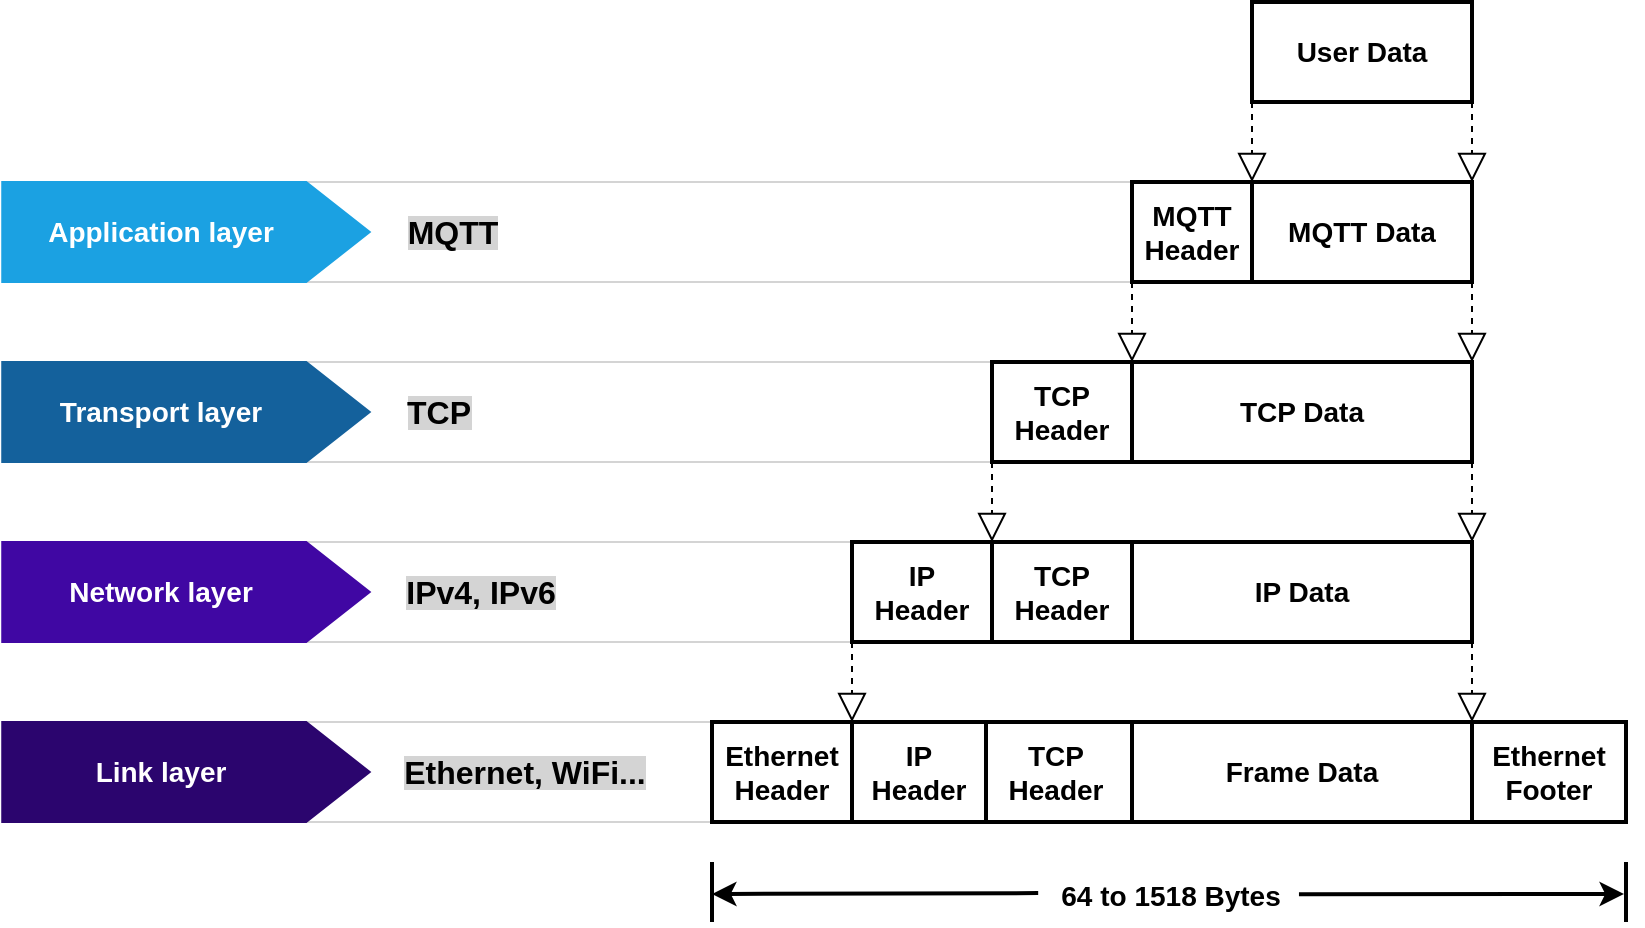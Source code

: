 <mxfile>
    <diagram id="Ka8opqvUa0Jf9B41JSHn" name="Page-1">
        <mxGraphModel dx="385" dy="216" grid="1" gridSize="10" guides="1" tooltips="1" connect="1" arrows="1" fold="1" page="1" pageScale="1" pageWidth="827" pageHeight="1169" math="0" shadow="0">
            <root>
                <object label="" id="0">
                    <mxCell/>
                </object>
                <mxCell id="1" parent="0"/>
                <mxCell id="68" value="" style="endArrow=none;html=1;fontColor=#FFFFFF;strokeColor=#D4D4D4;" edge="1" parent="1">
                    <mxGeometry width="50" height="50" relative="1" as="geometry">
                        <mxPoint x="160" y="120" as="sourcePoint"/>
                        <mxPoint x="592" y="120" as="targetPoint"/>
                    </mxGeometry>
                </mxCell>
                <mxCell id="67" value="" style="endArrow=none;html=1;fontColor=#FFFFFF;strokeColor=#D4D4D4;" edge="1" parent="1">
                    <mxGeometry width="50" height="50" relative="1" as="geometry">
                        <mxPoint x="160" y="170" as="sourcePoint"/>
                        <mxPoint x="592" y="170" as="targetPoint"/>
                    </mxGeometry>
                </mxCell>
                <mxCell id="66" value="" style="endArrow=none;html=1;fontColor=#FFFFFF;strokeColor=#D4D4D4;" edge="1" parent="1">
                    <mxGeometry width="50" height="50" relative="1" as="geometry">
                        <mxPoint x="160" y="210" as="sourcePoint"/>
                        <mxPoint x="532" y="210" as="targetPoint"/>
                    </mxGeometry>
                </mxCell>
                <mxCell id="65" value="" style="endArrow=none;html=1;fontColor=#FFFFFF;strokeColor=#D4D4D4;" edge="1" parent="1">
                    <mxGeometry width="50" height="50" relative="1" as="geometry">
                        <mxPoint x="150" y="260" as="sourcePoint"/>
                        <mxPoint x="522" y="260" as="targetPoint"/>
                    </mxGeometry>
                </mxCell>
                <mxCell id="64" value="" style="endArrow=none;html=1;fontColor=#FFFFFF;strokeColor=#D4D4D4;" edge="1" parent="1">
                    <mxGeometry width="50" height="50" relative="1" as="geometry">
                        <mxPoint x="135" y="300" as="sourcePoint"/>
                        <mxPoint x="453.556" y="300" as="targetPoint"/>
                    </mxGeometry>
                </mxCell>
                <mxCell id="62" value="" style="endArrow=none;html=1;fontColor=#FFFFFF;strokeColor=#D4D4D4;" edge="1" parent="1">
                    <mxGeometry width="50" height="50" relative="1" as="geometry">
                        <mxPoint x="150" y="350" as="sourcePoint"/>
                        <mxPoint x="468.556" y="350" as="targetPoint"/>
                    </mxGeometry>
                </mxCell>
                <mxCell id="61" value="" style="endArrow=none;html=1;fontColor=#FFFFFF;strokeColor=#D4D4D4;" edge="1" parent="1">
                    <mxGeometry width="50" height="50" relative="1" as="geometry">
                        <mxPoint x="158" y="440" as="sourcePoint"/>
                        <mxPoint x="388" y="440" as="targetPoint"/>
                    </mxGeometry>
                </mxCell>
                <mxCell id="60" value="" style="endArrow=none;html=1;fontColor=#FFFFFF;strokeColor=#D4D4D4;" edge="1" parent="1">
                    <mxGeometry width="50" height="50" relative="1" as="geometry">
                        <mxPoint x="163" y="390" as="sourcePoint"/>
                        <mxPoint x="393" y="390" as="targetPoint"/>
                    </mxGeometry>
                </mxCell>
                <mxCell id="2" value="&lt;font style=&quot;font-size: 14px;&quot;&gt;&lt;b&gt;User Data&lt;/b&gt;&lt;/font&gt;" style="rounded=0;whiteSpace=wrap;html=1;strokeWidth=2;" parent="1" vertex="1">
                    <mxGeometry x="636" y="30" width="110" height="50" as="geometry"/>
                </mxCell>
                <mxCell id="3" value="&lt;font style=&quot;font-size: 14px;&quot;&gt;&lt;b&gt;MQTT Data&lt;/b&gt;&lt;/font&gt;" style="rounded=0;whiteSpace=wrap;html=1;strokeWidth=2;" parent="1" vertex="1">
                    <mxGeometry x="636" y="120" width="110" height="50" as="geometry"/>
                </mxCell>
                <mxCell id="4" value="&lt;font style=&quot;font-size: 14px;&quot;&gt;&lt;b&gt;MQTT Header&lt;/b&gt;&lt;/font&gt;" style="rounded=0;whiteSpace=wrap;html=1;strokeWidth=2;" parent="1" vertex="1">
                    <mxGeometry x="576" y="120" width="60" height="50" as="geometry"/>
                </mxCell>
                <mxCell id="5" value="&lt;font style=&quot;font-size: 14px;&quot;&gt;&lt;b&gt;TCP Data&lt;/b&gt;&lt;/font&gt;" style="rounded=0;whiteSpace=wrap;html=1;strokeWidth=2;" parent="1" vertex="1">
                    <mxGeometry x="576" y="210" width="170" height="50" as="geometry"/>
                </mxCell>
                <mxCell id="6" value="&lt;font style=&quot;font-size: 14px;&quot;&gt;&lt;b&gt;TCP &lt;br&gt;Header&lt;/b&gt;&lt;/font&gt;" style="rounded=0;whiteSpace=wrap;html=1;strokeWidth=2;" parent="1" vertex="1">
                    <mxGeometry x="506" y="210" width="70" height="50" as="geometry"/>
                </mxCell>
                <mxCell id="7" value="&lt;font style=&quot;font-size: 14px;&quot;&gt;&lt;b&gt;IP Data&lt;/b&gt;&lt;/font&gt;" style="rounded=0;whiteSpace=wrap;html=1;strokeWidth=2;" parent="1" vertex="1">
                    <mxGeometry x="576" y="300" width="170" height="50" as="geometry"/>
                </mxCell>
                <mxCell id="8" value="&lt;font style=&quot;font-size: 14px;&quot;&gt;&lt;b&gt;TCP Header&lt;/b&gt;&lt;/font&gt;" style="rounded=0;whiteSpace=wrap;html=1;strokeWidth=2;" parent="1" vertex="1">
                    <mxGeometry x="506" y="300" width="70" height="50" as="geometry"/>
                </mxCell>
                <mxCell id="9" value="&lt;font style=&quot;font-size: 14px;&quot;&gt;&lt;b&gt;IP &lt;br&gt;Header&lt;/b&gt;&lt;/font&gt;" style="rounded=0;whiteSpace=wrap;html=1;strokeWidth=2;" parent="1" vertex="1">
                    <mxGeometry x="436" y="300" width="70" height="50" as="geometry"/>
                </mxCell>
                <mxCell id="10" value="&lt;font style=&quot;font-size: 14px;&quot;&gt;&lt;b&gt;Frame Data&lt;/b&gt;&lt;/font&gt;" style="rounded=0;whiteSpace=wrap;html=1;strokeWidth=2;" parent="1" vertex="1">
                    <mxGeometry x="576" y="390" width="170" height="50" as="geometry"/>
                </mxCell>
                <mxCell id="11" value="&lt;font style=&quot;font-size: 14px;&quot;&gt;&lt;b&gt;TCP&lt;br&gt;Header&lt;/b&gt;&lt;/font&gt;" style="rounded=0;whiteSpace=wrap;html=1;strokeWidth=2;" parent="1" vertex="1">
                    <mxGeometry x="500" y="390" width="76" height="50" as="geometry"/>
                </mxCell>
                <mxCell id="12" value="&lt;font style=&quot;font-size: 14px;&quot;&gt;&lt;b&gt;IP&lt;br&gt;Header&lt;/b&gt;&lt;/font&gt;" style="rounded=0;whiteSpace=wrap;html=1;strokeWidth=2;" parent="1" vertex="1">
                    <mxGeometry x="436" y="390" width="67" height="50" as="geometry"/>
                </mxCell>
                <mxCell id="13" value="&lt;font style=&quot;font-size: 14px;&quot;&gt;&lt;b&gt;Ethernet Header&lt;/b&gt;&lt;/font&gt;" style="rounded=0;whiteSpace=wrap;html=1;strokeWidth=2;" parent="1" vertex="1">
                    <mxGeometry x="366" y="390" width="70" height="50" as="geometry"/>
                </mxCell>
                <mxCell id="14" value="&lt;font style=&quot;font-size: 14px;&quot;&gt;&lt;b&gt;Ethernet&lt;br&gt;Footer&lt;/b&gt;&lt;/font&gt;" style="rounded=0;whiteSpace=wrap;html=1;strokeWidth=2;" parent="1" vertex="1">
                    <mxGeometry x="746" y="390" width="77" height="50" as="geometry"/>
                </mxCell>
                <mxCell id="30" value="&lt;font style=&quot;font-size: 16px;&quot;&gt;&lt;b style=&quot;background-color: rgb(212, 212, 212);&quot;&gt;Ethernet, WiFi...&lt;/b&gt;&lt;/font&gt;" style="text;html=1;align=center;verticalAlign=middle;resizable=0;points=[];autosize=1;strokeColor=none;fillColor=none;" parent="1" vertex="1">
                    <mxGeometry x="202" y="400" width="140" height="30" as="geometry"/>
                </mxCell>
                <mxCell id="31" value="&lt;font style=&quot;font-size: 16px;&quot;&gt;&lt;b style=&quot;background-color: rgb(212, 212, 212);&quot;&gt;IPv4, IPv6&lt;/b&gt;&lt;/font&gt;" style="text;html=1;align=center;verticalAlign=middle;resizable=0;points=[];autosize=1;strokeColor=none;fillColor=none;" parent="1" vertex="1">
                    <mxGeometry x="200" y="310" width="100" height="30" as="geometry"/>
                </mxCell>
                <mxCell id="32" value="&lt;font style=&quot;font-size: 16px;&quot;&gt;&lt;b style=&quot;background-color: rgb(212, 212, 212);&quot;&gt;TCP&lt;/b&gt;&lt;/font&gt;" style="text;html=1;align=center;verticalAlign=middle;resizable=0;points=[];autosize=1;strokeColor=none;fillColor=none;" parent="1" vertex="1">
                    <mxGeometry x="199" y="220" width="60" height="30" as="geometry"/>
                </mxCell>
                <mxCell id="33" value="&lt;font size=&quot;1&quot; style=&quot;&quot;&gt;&lt;b style=&quot;font-size: 16px; background-color: rgb(212, 212, 212);&quot;&gt;MQTT&lt;/b&gt;&lt;/font&gt;" style="text;html=1;align=center;verticalAlign=middle;resizable=0;points=[];autosize=1;strokeColor=none;fillColor=none;" parent="1" vertex="1">
                    <mxGeometry x="201" y="130" width="70" height="30" as="geometry"/>
                </mxCell>
                <mxCell id="35" value="" style="edgeStyle=none;html=1;endSize=12;endArrow=block;endFill=0;dashed=1;exitX=0;exitY=1;exitDx=0;exitDy=0;entryX=1;entryY=0;entryDx=0;entryDy=0;" parent="1" source="2" target="4" edge="1">
                    <mxGeometry width="160" relative="1" as="geometry">
                        <mxPoint x="380" y="210" as="sourcePoint"/>
                        <mxPoint x="540" y="210" as="targetPoint"/>
                    </mxGeometry>
                </mxCell>
                <mxCell id="36" value="" style="edgeStyle=none;html=1;endSize=12;endArrow=block;endFill=0;dashed=1;exitX=1;exitY=1;exitDx=0;exitDy=0;entryX=1;entryY=0;entryDx=0;entryDy=0;" parent="1" source="2" target="3" edge="1">
                    <mxGeometry width="160" relative="1" as="geometry">
                        <mxPoint x="380" y="210" as="sourcePoint"/>
                        <mxPoint x="540" y="210" as="targetPoint"/>
                    </mxGeometry>
                </mxCell>
                <mxCell id="37" value="" style="edgeStyle=none;html=1;endSize=12;endArrow=block;endFill=0;dashed=1;exitX=1;exitY=1;exitDx=0;exitDy=0;entryX=1;entryY=0;entryDx=0;entryDy=0;" parent="1" source="3" target="5" edge="1">
                    <mxGeometry width="160" relative="1" as="geometry">
                        <mxPoint x="770" y="170" as="sourcePoint"/>
                        <mxPoint x="770" y="210" as="targetPoint"/>
                    </mxGeometry>
                </mxCell>
                <mxCell id="38" value="" style="edgeStyle=none;html=1;endSize=12;endArrow=block;endFill=0;dashed=1;exitX=0;exitY=1;exitDx=0;exitDy=0;entryX=1;entryY=0;entryDx=0;entryDy=0;" parent="1" source="4" target="6" edge="1">
                    <mxGeometry width="160" relative="1" as="geometry">
                        <mxPoint x="766" y="100" as="sourcePoint"/>
                        <mxPoint x="766" y="140" as="targetPoint"/>
                    </mxGeometry>
                </mxCell>
                <mxCell id="39" value="" style="edgeStyle=none;html=1;endSize=12;endArrow=block;endFill=0;dashed=1;exitX=0;exitY=1;exitDx=0;exitDy=0;entryX=1;entryY=0;entryDx=0;entryDy=0;" parent="1" source="6" target="9" edge="1">
                    <mxGeometry width="160" relative="1" as="geometry">
                        <mxPoint x="776" y="110" as="sourcePoint"/>
                        <mxPoint x="776" y="150" as="targetPoint"/>
                    </mxGeometry>
                </mxCell>
                <mxCell id="40" value="" style="edgeStyle=none;html=1;endSize=12;endArrow=block;endFill=0;dashed=1;exitX=1;exitY=1;exitDx=0;exitDy=0;entryX=1;entryY=0;entryDx=0;entryDy=0;" parent="1" source="5" target="7" edge="1">
                    <mxGeometry width="160" relative="1" as="geometry">
                        <mxPoint x="786" y="120" as="sourcePoint"/>
                        <mxPoint x="786" y="160" as="targetPoint"/>
                    </mxGeometry>
                </mxCell>
                <mxCell id="41" value="" style="edgeStyle=none;html=1;endSize=12;endArrow=block;endFill=0;dashed=1;exitX=1;exitY=1;exitDx=0;exitDy=0;entryX=0;entryY=0;entryDx=0;entryDy=0;" parent="1" source="7" target="14" edge="1">
                    <mxGeometry width="160" relative="1" as="geometry">
                        <mxPoint x="796" y="130" as="sourcePoint"/>
                        <mxPoint x="796" y="170" as="targetPoint"/>
                    </mxGeometry>
                </mxCell>
                <mxCell id="42" value="" style="edgeStyle=none;html=1;endSize=12;endArrow=block;endFill=0;dashed=1;exitX=0;exitY=1;exitDx=0;exitDy=0;entryX=0;entryY=0;entryDx=0;entryDy=0;" parent="1" source="9" target="12" edge="1">
                    <mxGeometry width="160" relative="1" as="geometry">
                        <mxPoint x="806" y="140" as="sourcePoint"/>
                        <mxPoint x="806" y="180" as="targetPoint"/>
                    </mxGeometry>
                </mxCell>
                <mxCell id="43" value="" style="endArrow=none;html=1;strokeWidth=2;" parent="1" edge="1">
                    <mxGeometry width="50" height="50" relative="1" as="geometry">
                        <mxPoint x="366" y="460" as="sourcePoint"/>
                        <mxPoint x="366" y="490" as="targetPoint"/>
                    </mxGeometry>
                </mxCell>
                <mxCell id="44" value="" style="endArrow=none;html=1;strokeWidth=2;" parent="1" edge="1">
                    <mxGeometry width="50" height="50" relative="1" as="geometry">
                        <mxPoint x="823" y="460" as="sourcePoint"/>
                        <mxPoint x="823" y="490" as="targetPoint"/>
                    </mxGeometry>
                </mxCell>
                <mxCell id="48" value="" style="endArrow=classic;html=1;strokeWidth=2;exitX=0.996;exitY=0.471;exitDx=0;exitDy=0;exitPerimeter=0;" parent="1" source="50" edge="1">
                    <mxGeometry width="50" height="50" relative="1" as="geometry">
                        <mxPoint x="680" y="476" as="sourcePoint"/>
                        <mxPoint x="822" y="476" as="targetPoint"/>
                    </mxGeometry>
                </mxCell>
                <mxCell id="49" value="" style="endArrow=classic;html=1;strokeWidth=2;exitX=-0.007;exitY=0.452;exitDx=0;exitDy=0;exitPerimeter=0;" parent="1" source="50" edge="1">
                    <mxGeometry width="50" height="50" relative="1" as="geometry">
                        <mxPoint x="510" y="476" as="sourcePoint"/>
                        <mxPoint x="366" y="476" as="targetPoint"/>
                    </mxGeometry>
                </mxCell>
                <mxCell id="50" value="&lt;font style=&quot;font-size: 14px;&quot;&gt;&lt;b&gt;64 to 1518 Bytes&lt;/b&gt;&lt;/font&gt;" style="text;html=1;align=center;verticalAlign=middle;resizable=0;points=[];autosize=1;strokeColor=none;fillColor=none;" parent="1" vertex="1">
                    <mxGeometry x="530" y="462" width="130" height="30" as="geometry"/>
                </mxCell>
                <mxCell id="51" value="" style="shape=offPageConnector;whiteSpace=wrap;html=1;fillStyle=solid;strokeColor=#1BA1E2;fontSize=14;fillColor=#1BA1E2;rotation=-90;fontColor=#ffffff;size=0.173;" parent="1" vertex="1">
                    <mxGeometry x="78" y="53.13" width="50" height="183.75" as="geometry"/>
                </mxCell>
                <mxCell id="52" value="&lt;b&gt;&lt;font color=&quot;#ffffff&quot;&gt;Application layer&lt;/font&gt;&lt;/b&gt;" style="text;html=1;align=center;verticalAlign=middle;resizable=0;points=[];autosize=1;strokeColor=none;fillColor=none;fontSize=14;" parent="1" vertex="1">
                    <mxGeometry x="20" y="130" width="140" height="30" as="geometry"/>
                </mxCell>
                <mxCell id="53" value="" style="shape=offPageConnector;whiteSpace=wrap;html=1;fillStyle=solid;strokeColor=#14619C;fontSize=14;fillColor=#14619C;rotation=-90;fontColor=#ffffff;size=0.173;" parent="1" vertex="1">
                    <mxGeometry x="78" y="143.13" width="50" height="183.75" as="geometry"/>
                </mxCell>
                <mxCell id="54" value="&lt;b&gt;&lt;font color=&quot;#ffffff&quot;&gt;Transport layer&lt;/font&gt;&lt;/b&gt;" style="text;html=1;align=center;verticalAlign=middle;resizable=0;points=[];autosize=1;strokeColor=none;fillColor=none;fontSize=14;" parent="1" vertex="1">
                    <mxGeometry x="30" y="220" width="120" height="30" as="geometry"/>
                </mxCell>
                <mxCell id="57" value="" style="shape=offPageConnector;whiteSpace=wrap;html=1;fillStyle=solid;strokeColor=#4007A3;fontSize=14;fillColor=#4007A3;rotation=-90;fontColor=#ffffff;size=0.173;" parent="1" vertex="1">
                    <mxGeometry x="78" y="233.13" width="50" height="183.75" as="geometry"/>
                </mxCell>
                <mxCell id="58" value="" style="shape=offPageConnector;whiteSpace=wrap;html=1;fillStyle=solid;strokeColor=#2B056E;fontSize=14;fillColor=#2B056E;rotation=-90;fontColor=#ffffff;size=0.173;" parent="1" vertex="1">
                    <mxGeometry x="78" y="323.13" width="50" height="183.75" as="geometry"/>
                </mxCell>
                <mxCell id="55" value="&lt;b&gt;&lt;font color=&quot;#ffffff&quot;&gt;Network layer&lt;/font&gt;&lt;/b&gt;" style="text;html=1;align=center;verticalAlign=middle;resizable=0;points=[];autosize=1;strokeColor=none;fillColor=none;fontSize=14;" parent="1" vertex="1">
                    <mxGeometry x="30" y="310" width="120" height="30" as="geometry"/>
                </mxCell>
                <mxCell id="56" value="&lt;b&gt;&lt;font color=&quot;#ffffff&quot;&gt;Link layer&lt;/font&gt;&lt;/b&gt;" style="text;html=1;align=center;verticalAlign=middle;resizable=0;points=[];autosize=1;strokeColor=none;fillColor=none;fontSize=14;" parent="1" vertex="1">
                    <mxGeometry x="45" y="400" width="90" height="30" as="geometry"/>
                </mxCell>
            </root>
        </mxGraphModel>
    </diagram>
</mxfile>